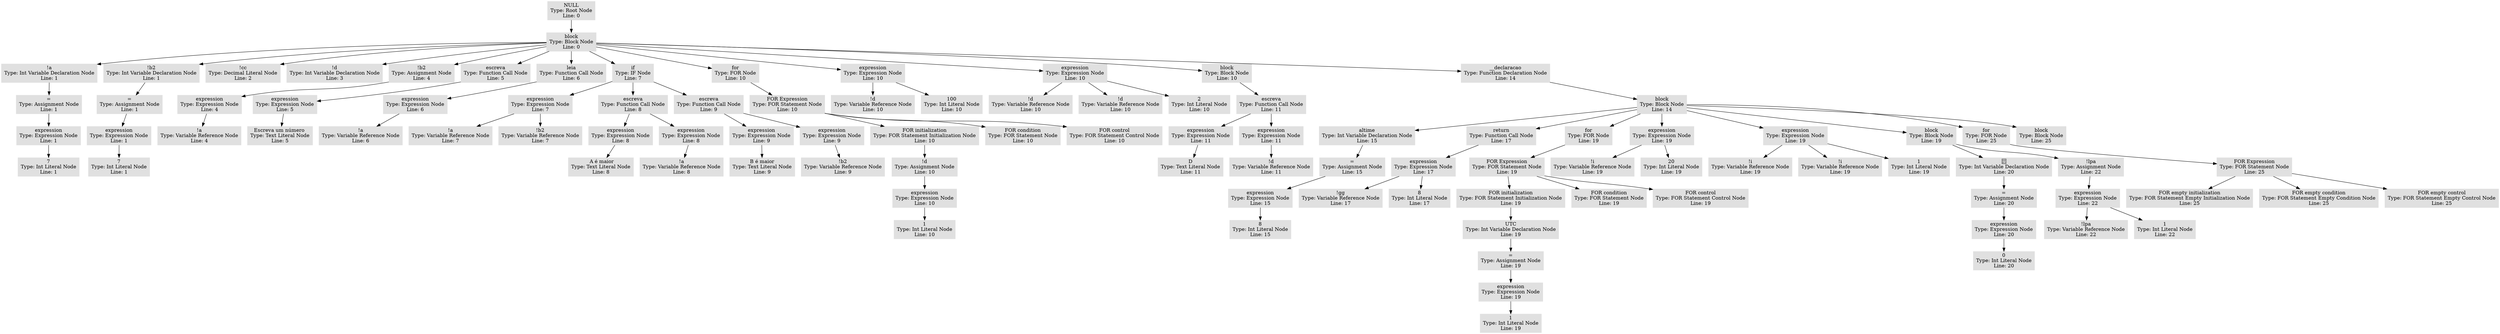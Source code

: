 digraph AST {
  node [shape=box, style=filled, color="#E0E0E0"];
  "0x555555565608" [label="NULL\nType: Root Node\nLine: 0"];
  "0x555555565608" -> "0x555555566f48";
  "0x555555566f48" [label="block\nType: Block Node\nLine: 0"];
  "0x555555566f48" -> "0x555555566fd8";
  "0x555555566fd8" [label="!a\nType: Int Variable Declaration Node\nLine: 1"];
  "0x555555566fd8" -> "0x5555555672d8";
  "0x5555555672d8" [label="=\nType: Assignment Node\nLine: 1"];
  "0x5555555672d8" -> "0x555555567318";
  "0x555555567318" [label="expression\nType: Expression Node\nLine: 1"];
  "0x555555567318" -> "0x555555567358";
  "0x555555567358" [label="7\nType: Int Literal Node\nLine: 1"];
  "0x555555566f48" -> "0x555555567068";
  "0x555555567068" [label="!b2\nType: Int Variable Declaration Node\nLine: 1"];
  "0x555555567068" -> "0x5555555671b8";
  "0x5555555671b8" [label="=\nType: Assignment Node\nLine: 1"];
  "0x5555555671b8" -> "0x5555555671f8";
  "0x5555555671f8" [label="expression\nType: Expression Node\nLine: 1"];
  "0x5555555671f8" -> "0x555555567238";
  "0x555555567238" [label="7\nType: Int Literal Node\nLine: 1"];
  "0x555555566f48" -> "0x555555567418";
  "0x555555567418" [label="!cc\nType: Decimal Literal Node\nLine: 2"];
  "0x555555566f48" -> "0x5555555674b8";
  "0x5555555674b8" [label="!d\nType: Int Variable Declaration Node\nLine: 3"];
  "0x555555566f48" -> "0x5555555674f8";
  "0x5555555674f8" [label="!b2\nType: Assignment Node\nLine: 4"];
  "0x5555555674f8" -> "0x555555567578";
  "0x555555567578" [label="expression\nType: Expression Node\nLine: 4"];
  "0x555555567578" -> "0x5555555675b8";
  "0x5555555675b8" [label="!a\nType: Variable Reference Node\nLine: 4"];
  "0x555555566f48" -> "0x5555555675f8";
  "0x5555555675f8" [label="escreva\nType: Function Call Node\nLine: 5"];
  "0x5555555675f8" -> "0x555555567638";
  "0x555555567638" [label="expression\nType: Expression Node\nLine: 5"];
  "0x555555567638" -> "0x555555567698";
  "0x555555567698" [label="Escreva um número \nType: Text Literal Node\nLine: 5"];
  "0x555555566f48" -> "0x5555555676f8";
  "0x5555555676f8" [label="leia\nType: Function Call Node\nLine: 6"];
  "0x5555555676f8" -> "0x555555567538";
  "0x555555567538" [label="expression\nType: Expression Node\nLine: 6"];
  "0x555555567538" -> "0x5555555677a8";
  "0x5555555677a8" [label="!a\nType: Variable Reference Node\nLine: 6"];
  "0x555555566f48" -> "0x555555567808";
  "0x555555567808" [label="if\nType: IF Node\nLine: 7"];
  "0x555555567808" -> "0x555555567848";
  "0x555555567848" [label="expression\nType: Expression Node\nLine: 7"];
  "0x555555567848" -> "0x5555555678a8";
  "0x5555555678a8" [label="!a\nType: Variable Reference Node\nLine: 7"];
  "0x555555567848" -> "0x555555567908";
  "0x555555567908" [label="!b2\nType: Variable Reference Node\nLine: 7"];
  "0x555555567808" -> "0x555555567948";
  "0x555555567948" [label="escreva\nType: Function Call Node\nLine: 8"];
  "0x555555567948" -> "0x555555567988";
  "0x555555567988" [label="expression\nType: Expression Node\nLine: 8"];
  "0x555555567988" -> "0x5555555679e8";
  "0x5555555679e8" [label=" A é maior\nType: Text Literal Node\nLine: 8"];
  "0x555555567948" -> "0x555555567a48";
  "0x555555567a48" [label="expression\nType: Expression Node\nLine: 8"];
  "0x555555567a48" -> "0x555555567a88";
  "0x555555567a88" [label="!a\nType: Variable Reference Node\nLine: 8"];
  "0x555555567808" -> "0x555555567ae8";
  "0x555555567ae8" [label="escreva\nType: Function Call Node\nLine: 9"];
  "0x555555567ae8" -> "0x555555567b58";
  "0x555555567b58" [label="expression\nType: Expression Node\nLine: 9"];
  "0x555555567b58" -> "0x555555567b98";
  "0x555555567b98" [label="B é maior\nType: Text Literal Node\nLine: 9"];
  "0x555555567ae8" -> "0x5555555690a8";
  "0x5555555690a8" [label="expression\nType: Expression Node\nLine: 9"];
  "0x5555555690a8" -> "0x5555555690e8";
  "0x5555555690e8" [label="!b2\nType: Variable Reference Node\nLine: 9"];
  "0x555555566f48" -> "0x555555569148";
  "0x555555569148" [label="for\nType: FOR Node\nLine: 10"];
  "0x555555569148" -> "0x5555555691e8";
  "0x5555555691e8" [label="FOR Expression\nType: FOR Statement Node\nLine: 10"];
  "0x5555555691e8" -> "0x555555569248";
  "0x555555569248" [label="FOR initialization\nType: FOR Statement Initialization Node\nLine: 10"];
  "0x555555569248" -> "0x5555555692a8";
  "0x5555555692a8" [label="!d\nType: Assignment Node\nLine: 10"];
  "0x5555555692a8" -> "0x555555569308";
  "0x555555569308" [label="expression\nType: Expression Node\nLine: 10"];
  "0x555555569308" -> "0x555555569368";
  "0x555555569368" [label="1\nType: Int Literal Node\nLine: 10"];
  "0x5555555691e8" -> "0x5555555693c8";
  "0x5555555693c8" [label="FOR condition\nType: FOR Statement Node\nLine: 10"];
  "0x5555555691e8" -> "0x5555555694e8";
  "0x5555555694e8" [label="FOR control\nType: FOR Statement Control Node\nLine: 10"];
  "0x555555566f48" -> "0x555555569408";
  "0x555555569408" [label="expression\nType: Expression Node\nLine: 10"];
  "0x555555569408" -> "0x555555569448";
  "0x555555569448" [label="!d\nType: Variable Reference Node\nLine: 10"];
  "0x555555569408" -> "0x5555555694a8";
  "0x5555555694a8" [label="100\nType: Int Literal Node\nLine: 10"];
  "0x555555566f48" -> "0x555555569558";
  "0x555555569558" [label="expression\nType: Expression Node\nLine: 10"];
  "0x555555569558" -> "0x555555569608";
  "0x555555569608" [label="!d\nType: Variable Reference Node\nLine: 10"];
  "0x555555569558" -> "0x555555569648";
  "0x555555569648" [label="!d\nType: Variable Reference Node\nLine: 10"];
  "0x555555569558" -> "0x555555569688";
  "0x555555569688" [label="2\nType: Int Literal Node\nLine: 10"];
  "0x555555566f48" -> "0x5555555696f8";
  "0x5555555696f8" [label="block\nType: Block Node\nLine: 10"];
  "0x5555555696f8" -> "0x555555569738";
  "0x555555569738" [label="escreva\nType: Function Call Node\nLine: 11"];
  "0x555555569738" -> "0x555555569778";
  "0x555555569778" [label="expression\nType: Expression Node\nLine: 11"];
  "0x555555569778" -> "0x5555555697d8";
  "0x5555555697d8" [label="D\nType: Text Literal Node\nLine: 11"];
  "0x555555569738" -> "0x555555569838";
  "0x555555569838" [label="expression\nType: Expression Node\nLine: 11"];
  "0x555555569838" -> "0x555555569878";
  "0x555555569878" [label="!d\nType: Variable Reference Node\nLine: 11"];
  "0x555555566f48" -> "0x55555556a8e8";
  "0x55555556a8e8" [label="__declaracao\nType: Function Declaration Node\nLine: 14"];
  "0x55555556a8e8" -> "0x55555556a9a8";
  "0x55555556a9a8" [label="block\nType: Block Node\nLine: 14"];
  "0x55555556a9a8" -> "0x55555556aa58";
  "0x55555556aa58" [label="altime\nType: Int Variable Declaration Node\nLine: 15"];
  "0x55555556aa58" -> "0x55555556abb8";
  "0x55555556abb8" [label="=\nType: Assignment Node\nLine: 15"];
  "0x55555556abb8" -> "0x55555556abf8";
  "0x55555556abf8" [label="expression\nType: Expression Node\nLine: 15"];
  "0x55555556abf8" -> "0x55555556ac38";
  "0x55555556ac38" [label="8\nType: Int Literal Node\nLine: 15"];
  "0x55555556a9a8" -> "0x55555556acd8";
  "0x55555556acd8" [label="return\nType: Function Call Node\nLine: 17"];
  "0x55555556acd8" -> "0x55555556ad18";
  "0x55555556ad18" [label="expression\nType: Expression Node\nLine: 17"];
  "0x55555556ad18" -> "0x55555556ad58";
  "0x55555556ad58" [label="!gg\nType: Variable Reference Node\nLine: 17"];
  "0x55555556ad18" -> "0x55555556adb8";
  "0x55555556adb8" [label="8\nType: Int Literal Node\nLine: 17"];
  "0x55555556a9a8" -> "0x55555556adf8";
  "0x55555556adf8" [label="for\nType: FOR Node\nLine: 19"];
  "0x55555556adf8" -> "0x55555556ae68";
  "0x55555556ae68" [label="FOR Expression\nType: FOR Statement Node\nLine: 19"];
  "0x55555556ae68" -> "0x55555556aea8";
  "0x55555556aea8" [label="FOR initialization\nType: FOR Statement Initialization Node\nLine: 19"];
  "0x55555556aea8" -> "0x55555556af58";
  "0x55555556af58" [label="UTC\nType: Int Variable Declaration Node\nLine: 19"];
  "0x55555556af58" -> "0x55555556b0b8";
  "0x55555556b0b8" [label="=\nType: Assignment Node\nLine: 19"];
  "0x55555556b0b8" -> "0x55555556b0f8";
  "0x55555556b0f8" [label="expression\nType: Expression Node\nLine: 19"];
  "0x55555556b0f8" -> "0x55555556b138";
  "0x55555556b138" [label="1\nType: Int Literal Node\nLine: 19"];
  "0x55555556ae68" -> "0x55555556b1d8";
  "0x55555556b1d8" [label="FOR condition\nType: FOR Statement Node\nLine: 19"];
  "0x55555556ae68" -> "0x55555556b2d8";
  "0x55555556b2d8" [label="FOR control\nType: FOR Statement Control Node\nLine: 19"];
  "0x55555556a9a8" -> "0x55555556b218";
  "0x55555556b218" [label="expression\nType: Expression Node\nLine: 19"];
  "0x55555556b218" -> "0x55555556b258";
  "0x55555556b258" [label="!i\nType: Variable Reference Node\nLine: 19"];
  "0x55555556b218" -> "0x55555556b298";
  "0x55555556b298" [label="20\nType: Int Literal Node\nLine: 19"];
  "0x55555556a9a8" -> "0x55555556b348";
  "0x55555556b348" [label="expression\nType: Expression Node\nLine: 19"];
  "0x55555556b348" -> "0x55555556b3c8";
  "0x55555556b3c8" [label="!i\nType: Variable Reference Node\nLine: 19"];
  "0x55555556b348" -> "0x55555556b408";
  "0x55555556b408" [label="!i\nType: Variable Reference Node\nLine: 19"];
  "0x55555556b348" -> "0x55555556b448";
  "0x55555556b448" [label="1\nType: Int Literal Node\nLine: 19"];
  "0x55555556a9a8" -> "0x55555556b4b8";
  "0x55555556b4b8" [label="block\nType: Block Node\nLine: 19"];
  "0x55555556b4b8" -> "0x55555556b4f8";
  "0x55555556b4f8" [label="\nType: Int Variable Declaration Node\nLine: 20"];
  "0x55555556b4f8" -> "0x55555556b658";
  "0x55555556b658" [label="=\nType: Assignment Node\nLine: 20"];
  "0x55555556b658" -> "0x55555556b698";
  "0x55555556b698" [label="expression\nType: Expression Node\nLine: 20"];
  "0x55555556b698" -> "0x55555556b6d8";
  "0x55555556b6d8" [label="0\nType: Int Literal Node\nLine: 20"];
  "0x55555556b4b8" -> "0x55555556b778";
  "0x55555556b778" [label="!lpa\nType: Assignment Node\nLine: 22"];
  "0x55555556b778" -> "0x55555556b7b8";
  "0x55555556b7b8" [label="expression\nType: Expression Node\nLine: 22"];
  "0x55555556b7b8" -> "0x55555556b7f8";
  "0x55555556b7f8" [label="!lpa\nType: Variable Reference Node\nLine: 22"];
  "0x55555556b7b8" -> "0x55555556b858";
  "0x55555556b858" [label="1\nType: Int Literal Node\nLine: 22"];
  "0x55555556a9a8" -> "0x55555556b898";
  "0x55555556b898" [label="for\nType: FOR Node\nLine: 25"];
  "0x55555556b898" -> "0x55555556b388";
  "0x55555556b388" [label="FOR Expression\nType: FOR Statement Node\nLine: 25"];
  "0x55555556b388" -> "0x55555556b948";
  "0x55555556b948" [label="FOR empty initialization\nType: FOR Statement Empty Initialization Node\nLine: 25"];
  "0x55555556b388" -> "0x55555556b9a8";
  "0x55555556b9a8" [label="FOR empty condition\nType: FOR Statement Empty Condition Node\nLine: 25"];
  "0x55555556b388" -> "0x55555556b9e8";
  "0x55555556b9e8" [label="FOR empty control\nType: FOR Statement Empty Control Node\nLine: 25"];
  "0x55555556a9a8" -> "0x55555556ba58";
  "0x55555556ba58" [label="block\nType: Block Node\nLine: 25"];
}

